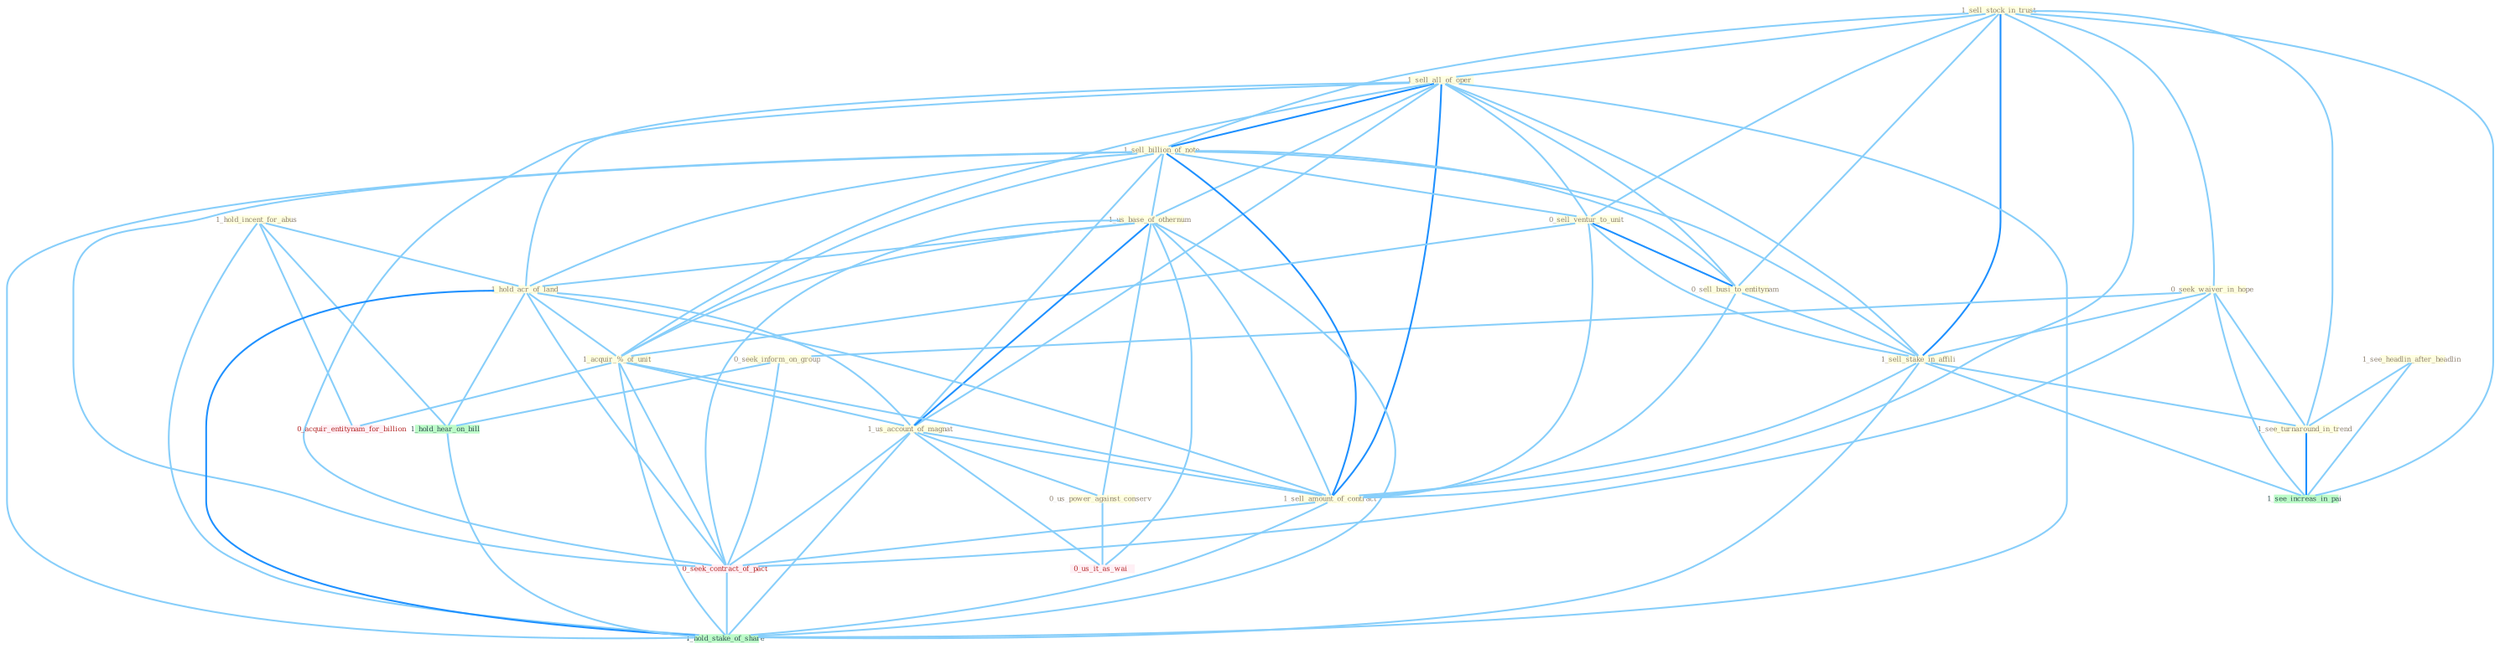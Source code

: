 Graph G{ 
    node
    [shape=polygon,style=filled,width=.5,height=.06,color="#BDFCC9",fixedsize=true,fontsize=4,
    fontcolor="#2f4f4f"];
    {node
    [color="#ffffe0", fontcolor="#8b7d6b"] "1_sell_stock_in_trust " "0_seek_waiver_in_hope " "0_seek_inform_on_group " "1_sell_all_of_oper " "1_sell_billion_of_note " "1_hold_incent_for_abus " "0_sell_ventur_to_unit " "1_us_base_of_othernum " "0_sell_busi_to_entitynam " "1_hold_acr_of_land " "1_acquir_%_of_unit " "1_sell_stake_in_affili " "1_us_account_of_magnat " "0_us_power_against_conserv " "1_see_headlin_after_headlin " "1_see_turnaround_in_trend " "1_sell_amount_of_contract "}
{node [color="#fff0f5", fontcolor="#b22222"] "0_seek_contract_of_pact " "0_us_it_as_wai " "0_acquir_entitynam_for_billion "}
edge [color="#B0E2FF"];

	"1_sell_stock_in_trust " -- "0_seek_waiver_in_hope " [w="1", color="#87cefa" ];
	"1_sell_stock_in_trust " -- "1_sell_all_of_oper " [w="1", color="#87cefa" ];
	"1_sell_stock_in_trust " -- "1_sell_billion_of_note " [w="1", color="#87cefa" ];
	"1_sell_stock_in_trust " -- "0_sell_ventur_to_unit " [w="1", color="#87cefa" ];
	"1_sell_stock_in_trust " -- "0_sell_busi_to_entitynam " [w="1", color="#87cefa" ];
	"1_sell_stock_in_trust " -- "1_sell_stake_in_affili " [w="2", color="#1e90ff" , len=0.8];
	"1_sell_stock_in_trust " -- "1_see_turnaround_in_trend " [w="1", color="#87cefa" ];
	"1_sell_stock_in_trust " -- "1_sell_amount_of_contract " [w="1", color="#87cefa" ];
	"1_sell_stock_in_trust " -- "1_see_increas_in_pai " [w="1", color="#87cefa" ];
	"0_seek_waiver_in_hope " -- "0_seek_inform_on_group " [w="1", color="#87cefa" ];
	"0_seek_waiver_in_hope " -- "1_sell_stake_in_affili " [w="1", color="#87cefa" ];
	"0_seek_waiver_in_hope " -- "1_see_turnaround_in_trend " [w="1", color="#87cefa" ];
	"0_seek_waiver_in_hope " -- "0_seek_contract_of_pact " [w="1", color="#87cefa" ];
	"0_seek_waiver_in_hope " -- "1_see_increas_in_pai " [w="1", color="#87cefa" ];
	"0_seek_inform_on_group " -- "0_seek_contract_of_pact " [w="1", color="#87cefa" ];
	"0_seek_inform_on_group " -- "1_hold_hear_on_bill " [w="1", color="#87cefa" ];
	"1_sell_all_of_oper " -- "1_sell_billion_of_note " [w="2", color="#1e90ff" , len=0.8];
	"1_sell_all_of_oper " -- "0_sell_ventur_to_unit " [w="1", color="#87cefa" ];
	"1_sell_all_of_oper " -- "1_us_base_of_othernum " [w="1", color="#87cefa" ];
	"1_sell_all_of_oper " -- "0_sell_busi_to_entitynam " [w="1", color="#87cefa" ];
	"1_sell_all_of_oper " -- "1_hold_acr_of_land " [w="1", color="#87cefa" ];
	"1_sell_all_of_oper " -- "1_acquir_%_of_unit " [w="1", color="#87cefa" ];
	"1_sell_all_of_oper " -- "1_sell_stake_in_affili " [w="1", color="#87cefa" ];
	"1_sell_all_of_oper " -- "1_us_account_of_magnat " [w="1", color="#87cefa" ];
	"1_sell_all_of_oper " -- "1_sell_amount_of_contract " [w="2", color="#1e90ff" , len=0.8];
	"1_sell_all_of_oper " -- "0_seek_contract_of_pact " [w="1", color="#87cefa" ];
	"1_sell_all_of_oper " -- "1_hold_stake_of_share " [w="1", color="#87cefa" ];
	"1_sell_billion_of_note " -- "0_sell_ventur_to_unit " [w="1", color="#87cefa" ];
	"1_sell_billion_of_note " -- "1_us_base_of_othernum " [w="1", color="#87cefa" ];
	"1_sell_billion_of_note " -- "0_sell_busi_to_entitynam " [w="1", color="#87cefa" ];
	"1_sell_billion_of_note " -- "1_hold_acr_of_land " [w="1", color="#87cefa" ];
	"1_sell_billion_of_note " -- "1_acquir_%_of_unit " [w="1", color="#87cefa" ];
	"1_sell_billion_of_note " -- "1_sell_stake_in_affili " [w="1", color="#87cefa" ];
	"1_sell_billion_of_note " -- "1_us_account_of_magnat " [w="1", color="#87cefa" ];
	"1_sell_billion_of_note " -- "1_sell_amount_of_contract " [w="2", color="#1e90ff" , len=0.8];
	"1_sell_billion_of_note " -- "0_seek_contract_of_pact " [w="1", color="#87cefa" ];
	"1_sell_billion_of_note " -- "1_hold_stake_of_share " [w="1", color="#87cefa" ];
	"1_hold_incent_for_abus " -- "1_hold_acr_of_land " [w="1", color="#87cefa" ];
	"1_hold_incent_for_abus " -- "0_acquir_entitynam_for_billion " [w="1", color="#87cefa" ];
	"1_hold_incent_for_abus " -- "1_hold_hear_on_bill " [w="1", color="#87cefa" ];
	"1_hold_incent_for_abus " -- "1_hold_stake_of_share " [w="1", color="#87cefa" ];
	"0_sell_ventur_to_unit " -- "0_sell_busi_to_entitynam " [w="2", color="#1e90ff" , len=0.8];
	"0_sell_ventur_to_unit " -- "1_acquir_%_of_unit " [w="1", color="#87cefa" ];
	"0_sell_ventur_to_unit " -- "1_sell_stake_in_affili " [w="1", color="#87cefa" ];
	"0_sell_ventur_to_unit " -- "1_sell_amount_of_contract " [w="1", color="#87cefa" ];
	"1_us_base_of_othernum " -- "1_hold_acr_of_land " [w="1", color="#87cefa" ];
	"1_us_base_of_othernum " -- "1_acquir_%_of_unit " [w="1", color="#87cefa" ];
	"1_us_base_of_othernum " -- "1_us_account_of_magnat " [w="2", color="#1e90ff" , len=0.8];
	"1_us_base_of_othernum " -- "0_us_power_against_conserv " [w="1", color="#87cefa" ];
	"1_us_base_of_othernum " -- "1_sell_amount_of_contract " [w="1", color="#87cefa" ];
	"1_us_base_of_othernum " -- "0_seek_contract_of_pact " [w="1", color="#87cefa" ];
	"1_us_base_of_othernum " -- "0_us_it_as_wai " [w="1", color="#87cefa" ];
	"1_us_base_of_othernum " -- "1_hold_stake_of_share " [w="1", color="#87cefa" ];
	"0_sell_busi_to_entitynam " -- "1_sell_stake_in_affili " [w="1", color="#87cefa" ];
	"0_sell_busi_to_entitynam " -- "1_sell_amount_of_contract " [w="1", color="#87cefa" ];
	"1_hold_acr_of_land " -- "1_acquir_%_of_unit " [w="1", color="#87cefa" ];
	"1_hold_acr_of_land " -- "1_us_account_of_magnat " [w="1", color="#87cefa" ];
	"1_hold_acr_of_land " -- "1_sell_amount_of_contract " [w="1", color="#87cefa" ];
	"1_hold_acr_of_land " -- "0_seek_contract_of_pact " [w="1", color="#87cefa" ];
	"1_hold_acr_of_land " -- "1_hold_hear_on_bill " [w="1", color="#87cefa" ];
	"1_hold_acr_of_land " -- "1_hold_stake_of_share " [w="2", color="#1e90ff" , len=0.8];
	"1_acquir_%_of_unit " -- "1_us_account_of_magnat " [w="1", color="#87cefa" ];
	"1_acquir_%_of_unit " -- "1_sell_amount_of_contract " [w="1", color="#87cefa" ];
	"1_acquir_%_of_unit " -- "0_seek_contract_of_pact " [w="1", color="#87cefa" ];
	"1_acquir_%_of_unit " -- "0_acquir_entitynam_for_billion " [w="1", color="#87cefa" ];
	"1_acquir_%_of_unit " -- "1_hold_stake_of_share " [w="1", color="#87cefa" ];
	"1_sell_stake_in_affili " -- "1_see_turnaround_in_trend " [w="1", color="#87cefa" ];
	"1_sell_stake_in_affili " -- "1_sell_amount_of_contract " [w="1", color="#87cefa" ];
	"1_sell_stake_in_affili " -- "1_see_increas_in_pai " [w="1", color="#87cefa" ];
	"1_sell_stake_in_affili " -- "1_hold_stake_of_share " [w="1", color="#87cefa" ];
	"1_us_account_of_magnat " -- "0_us_power_against_conserv " [w="1", color="#87cefa" ];
	"1_us_account_of_magnat " -- "1_sell_amount_of_contract " [w="1", color="#87cefa" ];
	"1_us_account_of_magnat " -- "0_seek_contract_of_pact " [w="1", color="#87cefa" ];
	"1_us_account_of_magnat " -- "0_us_it_as_wai " [w="1", color="#87cefa" ];
	"1_us_account_of_magnat " -- "1_hold_stake_of_share " [w="1", color="#87cefa" ];
	"0_us_power_against_conserv " -- "0_us_it_as_wai " [w="1", color="#87cefa" ];
	"1_see_headlin_after_headlin " -- "1_see_turnaround_in_trend " [w="1", color="#87cefa" ];
	"1_see_headlin_after_headlin " -- "1_see_increas_in_pai " [w="1", color="#87cefa" ];
	"1_see_turnaround_in_trend " -- "1_see_increas_in_pai " [w="2", color="#1e90ff" , len=0.8];
	"1_sell_amount_of_contract " -- "0_seek_contract_of_pact " [w="1", color="#87cefa" ];
	"1_sell_amount_of_contract " -- "1_hold_stake_of_share " [w="1", color="#87cefa" ];
	"0_seek_contract_of_pact " -- "1_hold_stake_of_share " [w="1", color="#87cefa" ];
	"1_hold_hear_on_bill " -- "1_hold_stake_of_share " [w="1", color="#87cefa" ];
}